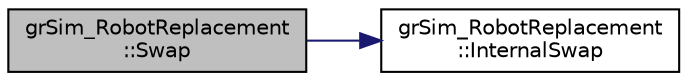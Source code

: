 digraph "grSim_RobotReplacement::Swap"
{
 // INTERACTIVE_SVG=YES
  edge [fontname="Helvetica",fontsize="10",labelfontname="Helvetica",labelfontsize="10"];
  node [fontname="Helvetica",fontsize="10",shape=record];
  rankdir="LR";
  Node1 [label="grSim_RobotReplacement\l::Swap",height=0.2,width=0.4,color="black", fillcolor="grey75", style="filled", fontcolor="black"];
  Node1 -> Node2 [color="midnightblue",fontsize="10",style="solid",fontname="Helvetica"];
  Node2 [label="grSim_RobotReplacement\l::InternalSwap",height=0.2,width=0.4,color="black", fillcolor="white", style="filled",URL="$d5/da8/classgr_sim___robot_replacement.html#a2965b7738fd7b8b18b3bc4fb90972e17"];
}
